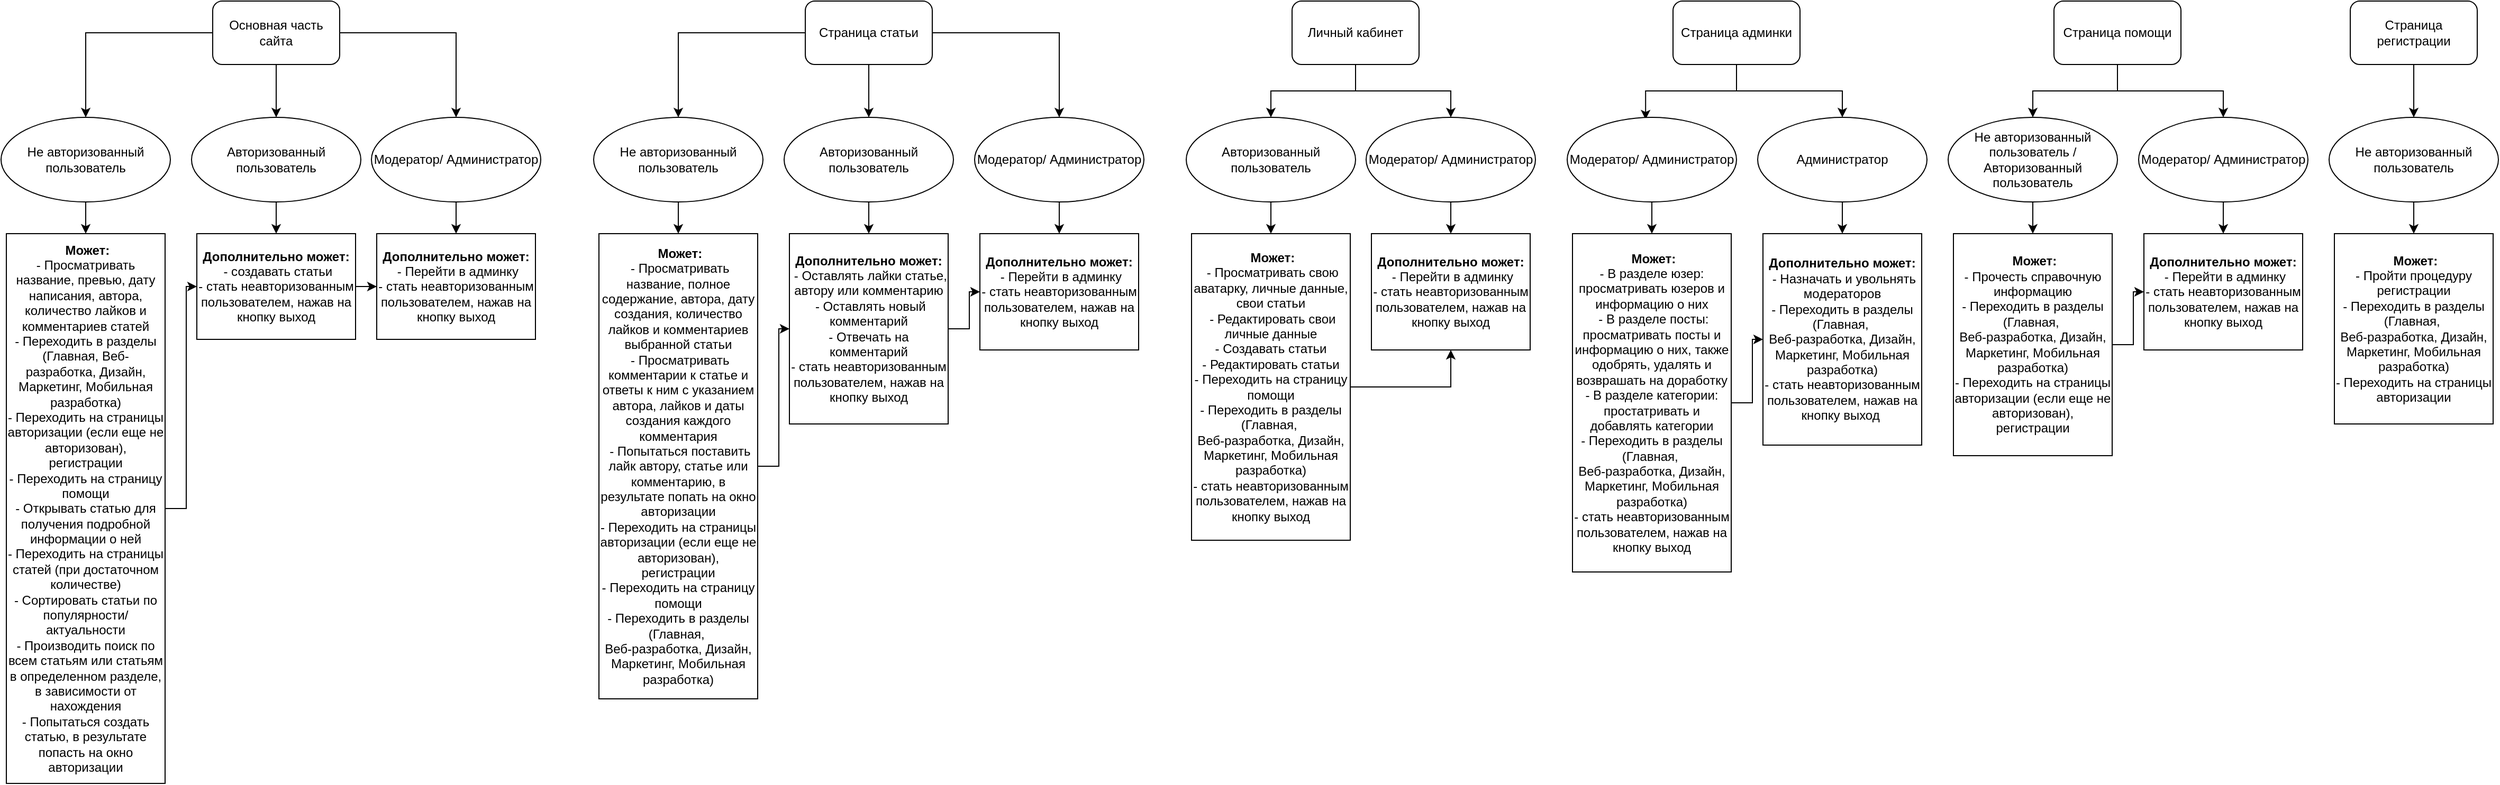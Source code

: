 <mxfile version="14.3.1" type="github">
  <diagram id="LhFNjCYBHNHHC1sIQ_Ic" name="Page-1">
    <mxGraphModel dx="865" dy="483" grid="1" gridSize="10" guides="1" tooltips="1" connect="1" arrows="1" fold="1" page="1" pageScale="1" pageWidth="1654" pageHeight="1169" math="0" shadow="0">
      <root>
        <mxCell id="0" />
        <mxCell id="1" parent="0" />
        <mxCell id="y23oUhqLGTGxBFof_gOB-41" style="edgeStyle=orthogonalEdgeStyle;rounded=0;orthogonalLoop=1;jettySize=auto;html=1;" edge="1" parent="1" source="y23oUhqLGTGxBFof_gOB-1" target="y23oUhqLGTGxBFof_gOB-9">
          <mxGeometry relative="1" as="geometry" />
        </mxCell>
        <mxCell id="y23oUhqLGTGxBFof_gOB-42" style="edgeStyle=orthogonalEdgeStyle;rounded=0;orthogonalLoop=1;jettySize=auto;html=1;entryX=0.5;entryY=0;entryDx=0;entryDy=0;" edge="1" parent="1" source="y23oUhqLGTGxBFof_gOB-1" target="y23oUhqLGTGxBFof_gOB-16">
          <mxGeometry relative="1" as="geometry" />
        </mxCell>
        <mxCell id="y23oUhqLGTGxBFof_gOB-43" style="edgeStyle=orthogonalEdgeStyle;rounded=0;orthogonalLoop=1;jettySize=auto;html=1;" edge="1" parent="1" source="y23oUhqLGTGxBFof_gOB-1" target="y23oUhqLGTGxBFof_gOB-23">
          <mxGeometry relative="1" as="geometry" />
        </mxCell>
        <mxCell id="y23oUhqLGTGxBFof_gOB-1" value="Основная часть сайта" style="rounded=1;whiteSpace=wrap;html=1;" vertex="1" parent="1">
          <mxGeometry x="210" y="160" width="120" height="60" as="geometry" />
        </mxCell>
        <mxCell id="y23oUhqLGTGxBFof_gOB-54" style="edgeStyle=orthogonalEdgeStyle;rounded=0;orthogonalLoop=1;jettySize=auto;html=1;entryX=0.5;entryY=0;entryDx=0;entryDy=0;" edge="1" parent="1" source="y23oUhqLGTGxBFof_gOB-2" target="y23oUhqLGTGxBFof_gOB-27">
          <mxGeometry relative="1" as="geometry" />
        </mxCell>
        <mxCell id="y23oUhqLGTGxBFof_gOB-55" style="edgeStyle=orthogonalEdgeStyle;rounded=0;orthogonalLoop=1;jettySize=auto;html=1;" edge="1" parent="1" source="y23oUhqLGTGxBFof_gOB-2" target="y23oUhqLGTGxBFof_gOB-29">
          <mxGeometry relative="1" as="geometry" />
        </mxCell>
        <mxCell id="y23oUhqLGTGxBFof_gOB-2" value="Личный кабинет" style="rounded=1;whiteSpace=wrap;html=1;" vertex="1" parent="1">
          <mxGeometry x="1230" y="160" width="120" height="60" as="geometry" />
        </mxCell>
        <mxCell id="y23oUhqLGTGxBFof_gOB-58" style="edgeStyle=orthogonalEdgeStyle;rounded=0;orthogonalLoop=1;jettySize=auto;html=1;entryX=0.463;entryY=0.025;entryDx=0;entryDy=0;entryPerimeter=0;" edge="1" parent="1" source="y23oUhqLGTGxBFof_gOB-3" target="y23oUhqLGTGxBFof_gOB-31">
          <mxGeometry relative="1" as="geometry" />
        </mxCell>
        <mxCell id="y23oUhqLGTGxBFof_gOB-59" style="edgeStyle=orthogonalEdgeStyle;rounded=0;orthogonalLoop=1;jettySize=auto;html=1;" edge="1" parent="1" source="y23oUhqLGTGxBFof_gOB-3" target="y23oUhqLGTGxBFof_gOB-33">
          <mxGeometry relative="1" as="geometry" />
        </mxCell>
        <mxCell id="y23oUhqLGTGxBFof_gOB-3" value="Страница админки" style="rounded=1;whiteSpace=wrap;html=1;" vertex="1" parent="1">
          <mxGeometry x="1590" y="160" width="120" height="60" as="geometry" />
        </mxCell>
        <mxCell id="y23oUhqLGTGxBFof_gOB-62" style="edgeStyle=orthogonalEdgeStyle;rounded=0;orthogonalLoop=1;jettySize=auto;html=1;entryX=0.5;entryY=0;entryDx=0;entryDy=0;" edge="1" parent="1" source="y23oUhqLGTGxBFof_gOB-4" target="y23oUhqLGTGxBFof_gOB-35">
          <mxGeometry relative="1" as="geometry" />
        </mxCell>
        <mxCell id="y23oUhqLGTGxBFof_gOB-63" style="edgeStyle=orthogonalEdgeStyle;rounded=0;orthogonalLoop=1;jettySize=auto;html=1;" edge="1" parent="1" source="y23oUhqLGTGxBFof_gOB-4" target="y23oUhqLGTGxBFof_gOB-37">
          <mxGeometry relative="1" as="geometry" />
        </mxCell>
        <mxCell id="y23oUhqLGTGxBFof_gOB-4" value="Страница помощи" style="rounded=1;whiteSpace=wrap;html=1;" vertex="1" parent="1">
          <mxGeometry x="1950" y="160" width="120" height="60" as="geometry" />
        </mxCell>
        <mxCell id="y23oUhqLGTGxBFof_gOB-44" style="edgeStyle=orthogonalEdgeStyle;rounded=0;orthogonalLoop=1;jettySize=auto;html=1;entryX=0.5;entryY=0;entryDx=0;entryDy=0;" edge="1" parent="1" source="y23oUhqLGTGxBFof_gOB-9" target="y23oUhqLGTGxBFof_gOB-13">
          <mxGeometry relative="1" as="geometry" />
        </mxCell>
        <mxCell id="y23oUhqLGTGxBFof_gOB-9" value="Не авторизованный пользователь" style="ellipse;whiteSpace=wrap;html=1;" vertex="1" parent="1">
          <mxGeometry x="10" y="270" width="160" height="80" as="geometry" />
        </mxCell>
        <mxCell id="y23oUhqLGTGxBFof_gOB-68" style="edgeStyle=orthogonalEdgeStyle;rounded=0;orthogonalLoop=1;jettySize=auto;html=1;entryX=0;entryY=0.5;entryDx=0;entryDy=0;" edge="1" parent="1" source="y23oUhqLGTGxBFof_gOB-13" target="y23oUhqLGTGxBFof_gOB-18">
          <mxGeometry relative="1" as="geometry" />
        </mxCell>
        <mxCell id="y23oUhqLGTGxBFof_gOB-13" value="&amp;nbsp;&lt;b&gt;Может:&lt;/b&gt;&lt;br&gt;- Просматривать название, превью, дату написания, автора, количество лайков и комментариев статей&lt;br&gt;- Переходить в разделы (Главная, Веб-разработка, Дизайн, Маркетинг, Мобильная разработка)&lt;br&gt;- Переходить на страницы авторизации (если еще не авторизован), регистрации&lt;br&gt;- Переходить на страницу помощи&lt;br&gt;- Открывать статью для получения подробной информации о ней&lt;br&gt;- Переходить на страницы статей (при достаточном количестве)&lt;br&gt;- Сортировать статьи по популярности/актуальности&lt;br&gt;- Производить поиск по всем статьям или статьям в определенном разделе, в зависимости от нахождения&lt;br&gt;- Попытаться создать статью, в результате попасть на окно авторизации" style="rounded=0;whiteSpace=wrap;html=1;" vertex="1" parent="1">
          <mxGeometry x="15" y="380" width="150" height="520" as="geometry" />
        </mxCell>
        <mxCell id="y23oUhqLGTGxBFof_gOB-47" style="edgeStyle=orthogonalEdgeStyle;rounded=0;orthogonalLoop=1;jettySize=auto;html=1;entryX=0.5;entryY=0;entryDx=0;entryDy=0;" edge="1" parent="1" source="y23oUhqLGTGxBFof_gOB-14" target="y23oUhqLGTGxBFof_gOB-19">
          <mxGeometry relative="1" as="geometry" />
        </mxCell>
        <mxCell id="y23oUhqLGTGxBFof_gOB-49" style="edgeStyle=orthogonalEdgeStyle;rounded=0;orthogonalLoop=1;jettySize=auto;html=1;entryX=0.5;entryY=0;entryDx=0;entryDy=0;" edge="1" parent="1" source="y23oUhqLGTGxBFof_gOB-14" target="y23oUhqLGTGxBFof_gOB-22">
          <mxGeometry relative="1" as="geometry" />
        </mxCell>
        <mxCell id="y23oUhqLGTGxBFof_gOB-50" style="edgeStyle=orthogonalEdgeStyle;rounded=0;orthogonalLoop=1;jettySize=auto;html=1;entryX=0.5;entryY=0;entryDx=0;entryDy=0;" edge="1" parent="1" source="y23oUhqLGTGxBFof_gOB-14" target="y23oUhqLGTGxBFof_gOB-25">
          <mxGeometry relative="1" as="geometry" />
        </mxCell>
        <mxCell id="y23oUhqLGTGxBFof_gOB-14" value="Страница статьи" style="rounded=1;whiteSpace=wrap;html=1;" vertex="1" parent="1">
          <mxGeometry x="770" y="160" width="120" height="60" as="geometry" />
        </mxCell>
        <mxCell id="y23oUhqLGTGxBFof_gOB-66" style="edgeStyle=orthogonalEdgeStyle;rounded=0;orthogonalLoop=1;jettySize=auto;html=1;entryX=0.5;entryY=0;entryDx=0;entryDy=0;" edge="1" parent="1" source="y23oUhqLGTGxBFof_gOB-15" target="y23oUhqLGTGxBFof_gOB-39">
          <mxGeometry relative="1" as="geometry" />
        </mxCell>
        <mxCell id="y23oUhqLGTGxBFof_gOB-15" value="Страница регистрации" style="rounded=1;whiteSpace=wrap;html=1;" vertex="1" parent="1">
          <mxGeometry x="2230" y="160" width="120" height="60" as="geometry" />
        </mxCell>
        <mxCell id="y23oUhqLGTGxBFof_gOB-45" style="edgeStyle=orthogonalEdgeStyle;rounded=0;orthogonalLoop=1;jettySize=auto;html=1;entryX=0.5;entryY=0;entryDx=0;entryDy=0;" edge="1" parent="1" source="y23oUhqLGTGxBFof_gOB-16" target="y23oUhqLGTGxBFof_gOB-18">
          <mxGeometry relative="1" as="geometry" />
        </mxCell>
        <mxCell id="y23oUhqLGTGxBFof_gOB-16" value="Авторизованный пользователь" style="ellipse;whiteSpace=wrap;html=1;" vertex="1" parent="1">
          <mxGeometry x="190" y="270" width="160" height="80" as="geometry" />
        </mxCell>
        <mxCell id="y23oUhqLGTGxBFof_gOB-69" style="edgeStyle=orthogonalEdgeStyle;rounded=0;orthogonalLoop=1;jettySize=auto;html=1;" edge="1" parent="1" source="y23oUhqLGTGxBFof_gOB-18" target="y23oUhqLGTGxBFof_gOB-24">
          <mxGeometry relative="1" as="geometry" />
        </mxCell>
        <mxCell id="y23oUhqLGTGxBFof_gOB-18" value="&lt;b&gt;Дополнительно может:&lt;/b&gt;&lt;br&gt;&amp;nbsp;- создавать статьи&lt;br&gt;- стать неавторизованным пользователем, нажав на кнопку выход" style="rounded=0;whiteSpace=wrap;html=1;" vertex="1" parent="1">
          <mxGeometry x="195" y="380" width="150" height="100" as="geometry" />
        </mxCell>
        <mxCell id="y23oUhqLGTGxBFof_gOB-51" style="edgeStyle=orthogonalEdgeStyle;rounded=0;orthogonalLoop=1;jettySize=auto;html=1;entryX=0.5;entryY=0;entryDx=0;entryDy=0;" edge="1" parent="1" source="y23oUhqLGTGxBFof_gOB-19" target="y23oUhqLGTGxBFof_gOB-20">
          <mxGeometry relative="1" as="geometry" />
        </mxCell>
        <mxCell id="y23oUhqLGTGxBFof_gOB-19" value="Не авторизованный пользователь" style="ellipse;whiteSpace=wrap;html=1;" vertex="1" parent="1">
          <mxGeometry x="570" y="270" width="160" height="80" as="geometry" />
        </mxCell>
        <mxCell id="y23oUhqLGTGxBFof_gOB-70" style="edgeStyle=orthogonalEdgeStyle;rounded=0;orthogonalLoop=1;jettySize=auto;html=1;entryX=0;entryY=0.5;entryDx=0;entryDy=0;" edge="1" parent="1" source="y23oUhqLGTGxBFof_gOB-20" target="y23oUhqLGTGxBFof_gOB-21">
          <mxGeometry relative="1" as="geometry" />
        </mxCell>
        <mxCell id="y23oUhqLGTGxBFof_gOB-20" value="&amp;nbsp;&lt;b&gt;Может:&lt;br&gt;&lt;/b&gt;&amp;nbsp;- Просматривать название, полное содержание, автора, дату создания, количество лайков и комментариев выбранной статьи&lt;br&gt;&amp;nbsp;- Просматривать комментарии к статье и ответы к ним с указанием автора, лайков и даты создания каждого комментария&lt;br&gt;&amp;nbsp;- Попытаться поставить лайк автору, статье или комментарию, в результате попать на окно авторизации&lt;br&gt;- Переходить на страницы авторизации (если еще не авторизован), регистрации&lt;br&gt;- Переходить на страницу помощи&lt;br&gt;- Переходить в разделы (Главная,&amp;nbsp;&lt;br&gt;Веб-разработка, Дизайн, Маркетинг, Мобильная разработка)" style="rounded=0;whiteSpace=wrap;html=1;" vertex="1" parent="1">
          <mxGeometry x="575" y="380" width="150" height="440" as="geometry" />
        </mxCell>
        <mxCell id="y23oUhqLGTGxBFof_gOB-71" style="edgeStyle=orthogonalEdgeStyle;rounded=0;orthogonalLoop=1;jettySize=auto;html=1;entryX=0;entryY=0.5;entryDx=0;entryDy=0;" edge="1" parent="1" source="y23oUhqLGTGxBFof_gOB-21" target="y23oUhqLGTGxBFof_gOB-26">
          <mxGeometry relative="1" as="geometry">
            <mxPoint x="920" y="440" as="targetPoint" />
          </mxGeometry>
        </mxCell>
        <mxCell id="y23oUhqLGTGxBFof_gOB-21" value="&lt;b&gt;Дополнительно может:&lt;/b&gt;&lt;br&gt;&amp;nbsp;- Оставлять лайки статье, автору или комментарию&lt;br&gt;&amp;nbsp;- Оставлять новый комментарий&lt;br&gt;- Отвечать на комментарий&lt;br&gt;- стать неавторизованным пользователем, нажав на кнопку выход" style="rounded=0;whiteSpace=wrap;html=1;" vertex="1" parent="1">
          <mxGeometry x="755" y="380" width="150" height="180" as="geometry" />
        </mxCell>
        <mxCell id="y23oUhqLGTGxBFof_gOB-52" style="edgeStyle=orthogonalEdgeStyle;rounded=0;orthogonalLoop=1;jettySize=auto;html=1;entryX=0.5;entryY=0;entryDx=0;entryDy=0;" edge="1" parent="1" source="y23oUhqLGTGxBFof_gOB-22" target="y23oUhqLGTGxBFof_gOB-21">
          <mxGeometry relative="1" as="geometry" />
        </mxCell>
        <mxCell id="y23oUhqLGTGxBFof_gOB-22" value="Авторизованный пользователь" style="ellipse;whiteSpace=wrap;html=1;" vertex="1" parent="1">
          <mxGeometry x="750" y="270" width="160" height="80" as="geometry" />
        </mxCell>
        <mxCell id="y23oUhqLGTGxBFof_gOB-46" style="edgeStyle=orthogonalEdgeStyle;rounded=0;orthogonalLoop=1;jettySize=auto;html=1;entryX=0.5;entryY=0;entryDx=0;entryDy=0;" edge="1" parent="1" source="y23oUhqLGTGxBFof_gOB-23" target="y23oUhqLGTGxBFof_gOB-24">
          <mxGeometry relative="1" as="geometry" />
        </mxCell>
        <mxCell id="y23oUhqLGTGxBFof_gOB-23" value="Модератор/ Администратор" style="ellipse;whiteSpace=wrap;html=1;" vertex="1" parent="1">
          <mxGeometry x="360" y="270" width="160" height="80" as="geometry" />
        </mxCell>
        <mxCell id="y23oUhqLGTGxBFof_gOB-24" value="&lt;b&gt;Дополнительно может:&lt;/b&gt;&lt;br&gt;&amp;nbsp;- Перейти в админку&lt;br&gt;- стать неавторизованным пользователем, нажав на кнопку выход" style="rounded=0;whiteSpace=wrap;html=1;" vertex="1" parent="1">
          <mxGeometry x="365" y="380" width="150" height="100" as="geometry" />
        </mxCell>
        <mxCell id="y23oUhqLGTGxBFof_gOB-53" style="edgeStyle=orthogonalEdgeStyle;rounded=0;orthogonalLoop=1;jettySize=auto;html=1;entryX=0.5;entryY=0;entryDx=0;entryDy=0;" edge="1" parent="1" source="y23oUhqLGTGxBFof_gOB-25" target="y23oUhqLGTGxBFof_gOB-26">
          <mxGeometry relative="1" as="geometry" />
        </mxCell>
        <mxCell id="y23oUhqLGTGxBFof_gOB-25" value="Модератор/ Администратор" style="ellipse;whiteSpace=wrap;html=1;" vertex="1" parent="1">
          <mxGeometry x="930" y="270" width="160" height="80" as="geometry" />
        </mxCell>
        <mxCell id="y23oUhqLGTGxBFof_gOB-26" value="&lt;b&gt;Дополнительно может:&lt;/b&gt;&lt;br&gt;&amp;nbsp;- Перейти в админку&lt;br&gt;- стать неавторизованным пользователем, нажав на кнопку выход" style="rounded=0;whiteSpace=wrap;html=1;" vertex="1" parent="1">
          <mxGeometry x="935" y="380" width="150" height="110" as="geometry" />
        </mxCell>
        <mxCell id="y23oUhqLGTGxBFof_gOB-56" style="edgeStyle=orthogonalEdgeStyle;rounded=0;orthogonalLoop=1;jettySize=auto;html=1;entryX=0.5;entryY=0;entryDx=0;entryDy=0;" edge="1" parent="1" source="y23oUhqLGTGxBFof_gOB-27" target="y23oUhqLGTGxBFof_gOB-28">
          <mxGeometry relative="1" as="geometry" />
        </mxCell>
        <mxCell id="y23oUhqLGTGxBFof_gOB-27" value="Авторизованный пользователь" style="ellipse;whiteSpace=wrap;html=1;" vertex="1" parent="1">
          <mxGeometry x="1130" y="270" width="160" height="80" as="geometry" />
        </mxCell>
        <mxCell id="y23oUhqLGTGxBFof_gOB-72" style="edgeStyle=orthogonalEdgeStyle;rounded=0;orthogonalLoop=1;jettySize=auto;html=1;entryX=0.5;entryY=1;entryDx=0;entryDy=0;" edge="1" parent="1" source="y23oUhqLGTGxBFof_gOB-28" target="y23oUhqLGTGxBFof_gOB-30">
          <mxGeometry relative="1" as="geometry" />
        </mxCell>
        <mxCell id="y23oUhqLGTGxBFof_gOB-28" value="&amp;nbsp;&lt;b&gt;Может:&lt;br&gt;&lt;/b&gt;&amp;nbsp;- Просматривать свою аватарку, личные данные, свои статьи&lt;br&gt;&amp;nbsp;- Редактировать свои личные данные&lt;br&gt;- Создавать статьи&lt;br&gt;- Редактировать статьи&lt;br&gt;- Переходить на страницу помощи&lt;br&gt;- Переходить в разделы (Главная,&amp;nbsp;&lt;br&gt;Веб-разработка, Дизайн, Маркетинг, Мобильная разработка)&lt;br&gt;- стать неавторизованным пользователем, нажав на кнопку выход" style="rounded=0;whiteSpace=wrap;html=1;" vertex="1" parent="1">
          <mxGeometry x="1135" y="380" width="150" height="290" as="geometry" />
        </mxCell>
        <mxCell id="y23oUhqLGTGxBFof_gOB-57" style="edgeStyle=orthogonalEdgeStyle;rounded=0;orthogonalLoop=1;jettySize=auto;html=1;entryX=0.5;entryY=0;entryDx=0;entryDy=0;" edge="1" parent="1" source="y23oUhqLGTGxBFof_gOB-29" target="y23oUhqLGTGxBFof_gOB-30">
          <mxGeometry relative="1" as="geometry" />
        </mxCell>
        <mxCell id="y23oUhqLGTGxBFof_gOB-29" value="Модератор/ Администратор" style="ellipse;whiteSpace=wrap;html=1;" vertex="1" parent="1">
          <mxGeometry x="1300" y="270" width="160" height="80" as="geometry" />
        </mxCell>
        <mxCell id="y23oUhqLGTGxBFof_gOB-30" value="&lt;b&gt;Дополнительно может:&lt;/b&gt;&lt;br&gt;&amp;nbsp;- Перейти в админку&lt;br&gt;- стать неавторизованным пользователем, нажав на кнопку выход" style="rounded=0;whiteSpace=wrap;html=1;" vertex="1" parent="1">
          <mxGeometry x="1305" y="380" width="150" height="110" as="geometry" />
        </mxCell>
        <mxCell id="y23oUhqLGTGxBFof_gOB-60" style="edgeStyle=orthogonalEdgeStyle;rounded=0;orthogonalLoop=1;jettySize=auto;html=1;entryX=0.5;entryY=0;entryDx=0;entryDy=0;" edge="1" parent="1" source="y23oUhqLGTGxBFof_gOB-31" target="y23oUhqLGTGxBFof_gOB-32">
          <mxGeometry relative="1" as="geometry" />
        </mxCell>
        <mxCell id="y23oUhqLGTGxBFof_gOB-31" value="Модератор/ Администратор" style="ellipse;whiteSpace=wrap;html=1;" vertex="1" parent="1">
          <mxGeometry x="1490" y="270" width="160" height="80" as="geometry" />
        </mxCell>
        <mxCell id="y23oUhqLGTGxBFof_gOB-73" style="edgeStyle=orthogonalEdgeStyle;rounded=0;orthogonalLoop=1;jettySize=auto;html=1;entryX=0;entryY=0.5;entryDx=0;entryDy=0;" edge="1" parent="1" source="y23oUhqLGTGxBFof_gOB-32" target="y23oUhqLGTGxBFof_gOB-34">
          <mxGeometry relative="1" as="geometry" />
        </mxCell>
        <mxCell id="y23oUhqLGTGxBFof_gOB-32" value="&amp;nbsp;&lt;b&gt;Может:&lt;/b&gt;&lt;br&gt;- В разделе юзер: просматривать юзеров и информацию о них&lt;br&gt;&amp;nbsp;- В разделе посты: просматривать посты и информацию о них, также одобрять, удалять и возврашать на доработку&lt;br&gt;- В разделе категории: простатривать и добавлять категории&lt;br&gt;- Переходить в разделы (Главная,&amp;nbsp;&lt;br&gt;Веб-разработка, Дизайн, Маркетинг, Мобильная разработка)&lt;br&gt;- стать неавторизованным пользователем, нажав на кнопку выход" style="rounded=0;whiteSpace=wrap;html=1;" vertex="1" parent="1">
          <mxGeometry x="1495" y="380" width="150" height="320" as="geometry" />
        </mxCell>
        <mxCell id="y23oUhqLGTGxBFof_gOB-61" style="edgeStyle=orthogonalEdgeStyle;rounded=0;orthogonalLoop=1;jettySize=auto;html=1;entryX=0.5;entryY=0;entryDx=0;entryDy=0;" edge="1" parent="1" source="y23oUhqLGTGxBFof_gOB-33" target="y23oUhqLGTGxBFof_gOB-34">
          <mxGeometry relative="1" as="geometry" />
        </mxCell>
        <mxCell id="y23oUhqLGTGxBFof_gOB-33" value="Администратор" style="ellipse;whiteSpace=wrap;html=1;" vertex="1" parent="1">
          <mxGeometry x="1670" y="270" width="160" height="80" as="geometry" />
        </mxCell>
        <mxCell id="y23oUhqLGTGxBFof_gOB-34" value="&lt;b&gt;Дополнительно может:&lt;/b&gt;&lt;br&gt;&amp;nbsp;- Назначать и увольнять модераторов&lt;br&gt;- Переходить в разделы (Главная,&amp;nbsp;&lt;br&gt;Веб-разработка, Дизайн, Маркетинг, Мобильная разработка)&lt;br&gt;- стать неавторизованным пользователем, нажав на кнопку выход&amp;nbsp;" style="rounded=0;whiteSpace=wrap;html=1;" vertex="1" parent="1">
          <mxGeometry x="1675" y="380" width="150" height="200" as="geometry" />
        </mxCell>
        <mxCell id="y23oUhqLGTGxBFof_gOB-64" style="edgeStyle=orthogonalEdgeStyle;rounded=0;orthogonalLoop=1;jettySize=auto;html=1;entryX=0.5;entryY=0;entryDx=0;entryDy=0;" edge="1" parent="1" source="y23oUhqLGTGxBFof_gOB-35" target="y23oUhqLGTGxBFof_gOB-36">
          <mxGeometry relative="1" as="geometry" />
        </mxCell>
        <mxCell id="y23oUhqLGTGxBFof_gOB-35" value="Не авторизованный пользователь / Авторизованный пользователь" style="ellipse;whiteSpace=wrap;html=1;" vertex="1" parent="1">
          <mxGeometry x="1850" y="270" width="160" height="80" as="geometry" />
        </mxCell>
        <mxCell id="y23oUhqLGTGxBFof_gOB-74" style="edgeStyle=orthogonalEdgeStyle;rounded=0;orthogonalLoop=1;jettySize=auto;html=1;entryX=0;entryY=0.5;entryDx=0;entryDy=0;" edge="1" parent="1" source="y23oUhqLGTGxBFof_gOB-36" target="y23oUhqLGTGxBFof_gOB-38">
          <mxGeometry relative="1" as="geometry" />
        </mxCell>
        <mxCell id="y23oUhqLGTGxBFof_gOB-36" value="&amp;nbsp;&lt;b&gt;Может:&lt;br&gt;&lt;/b&gt;- Прочесть справочную информацию&lt;br&gt;- Переходить в разделы (Главная,&amp;nbsp;&lt;br&gt;Веб-разработка, Дизайн, Маркетинг, Мобильная разработка)&lt;br&gt;- Переходить на страницы авторизации (если еще не авторизован), регистрации" style="rounded=0;whiteSpace=wrap;html=1;" vertex="1" parent="1">
          <mxGeometry x="1855" y="380" width="150" height="210" as="geometry" />
        </mxCell>
        <mxCell id="y23oUhqLGTGxBFof_gOB-65" style="edgeStyle=orthogonalEdgeStyle;rounded=0;orthogonalLoop=1;jettySize=auto;html=1;entryX=0.5;entryY=0;entryDx=0;entryDy=0;" edge="1" parent="1" source="y23oUhqLGTGxBFof_gOB-37" target="y23oUhqLGTGxBFof_gOB-38">
          <mxGeometry relative="1" as="geometry" />
        </mxCell>
        <mxCell id="y23oUhqLGTGxBFof_gOB-37" value="Модератор/ Администратор" style="ellipse;whiteSpace=wrap;html=1;" vertex="1" parent="1">
          <mxGeometry x="2030" y="270" width="160" height="80" as="geometry" />
        </mxCell>
        <mxCell id="y23oUhqLGTGxBFof_gOB-38" value="&lt;b&gt;Дополнительно может:&lt;/b&gt;&lt;br&gt;&amp;nbsp;- Перейти в админку&lt;br&gt;- стать неавторизованным пользователем, нажав на кнопку выход" style="rounded=0;whiteSpace=wrap;html=1;" vertex="1" parent="1">
          <mxGeometry x="2035" y="380" width="150" height="110" as="geometry" />
        </mxCell>
        <mxCell id="y23oUhqLGTGxBFof_gOB-67" style="edgeStyle=orthogonalEdgeStyle;rounded=0;orthogonalLoop=1;jettySize=auto;html=1;entryX=0.5;entryY=0;entryDx=0;entryDy=0;" edge="1" parent="1" source="y23oUhqLGTGxBFof_gOB-39" target="y23oUhqLGTGxBFof_gOB-40">
          <mxGeometry relative="1" as="geometry" />
        </mxCell>
        <mxCell id="y23oUhqLGTGxBFof_gOB-39" value="Не авторизованный пользователь" style="ellipse;whiteSpace=wrap;html=1;" vertex="1" parent="1">
          <mxGeometry x="2210" y="270" width="160" height="80" as="geometry" />
        </mxCell>
        <mxCell id="y23oUhqLGTGxBFof_gOB-40" value="&amp;nbsp;&lt;b&gt;Может:&lt;br&gt;&lt;/b&gt;- Пройти процедуру регистрации&lt;br&gt;- Переходить в разделы (Главная,&amp;nbsp;&lt;br&gt;Веб-разработка, Дизайн, Маркетинг, Мобильная разработка)&lt;br&gt;- Переходить на страницы авторизации" style="rounded=0;whiteSpace=wrap;html=1;" vertex="1" parent="1">
          <mxGeometry x="2215" y="380" width="150" height="180" as="geometry" />
        </mxCell>
      </root>
    </mxGraphModel>
  </diagram>
</mxfile>
